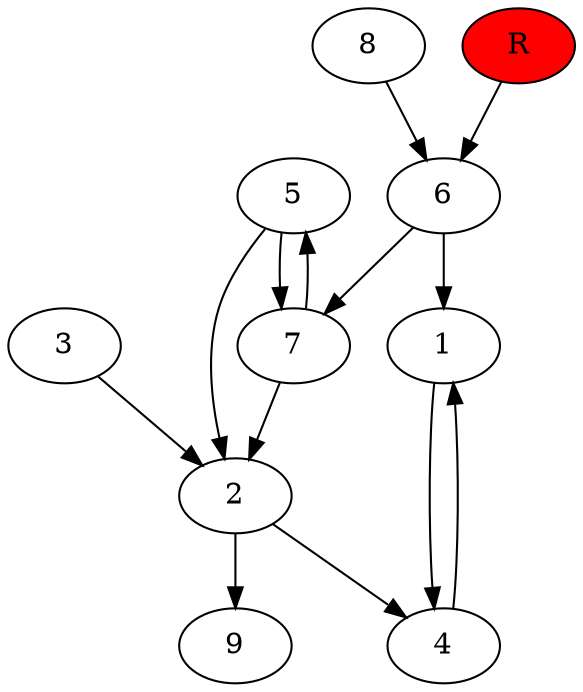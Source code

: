 digraph prb36713 {
	1
	2
	3
	4
	5
	6
	7
	8
	R [fillcolor="#ff0000" style=filled]
	1 -> 4
	2 -> 4
	2 -> 9
	3 -> 2
	4 -> 1
	5 -> 2
	5 -> 7
	6 -> 1
	6 -> 7
	7 -> 2
	7 -> 5
	8 -> 6
	R -> 6
}

